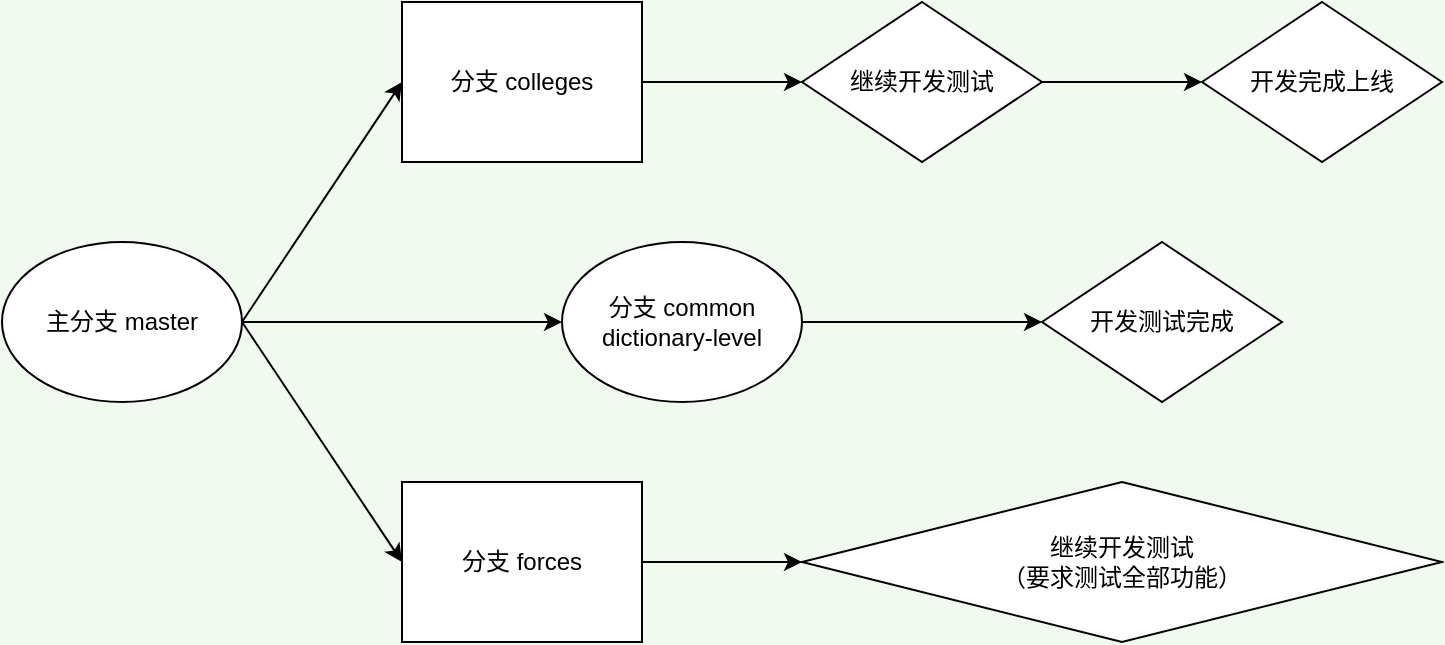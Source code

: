 <mxfile version="20.0.4" type="github">
  <diagram id="8CHKthuEcdSRa_-9Kitu" name="Page-1">
    <mxGraphModel dx="1422" dy="762" grid="1" gridSize="10" guides="1" tooltips="1" connect="1" arrows="1" fold="1" page="1" pageScale="1" pageWidth="1169" pageHeight="827" background="#F1FAEE" math="0" shadow="0">
      <root>
        <mxCell id="0" />
        <mxCell id="1" parent="0" />
        <mxCell id="5UeFiIaZfcydKPwHOv1l-1" value="主分支 master" style="ellipse;whiteSpace=wrap;html=1;" parent="1" vertex="1">
          <mxGeometry x="120" y="320" width="120" height="80" as="geometry" />
        </mxCell>
        <mxCell id="5UeFiIaZfcydKPwHOv1l-2" value="分支 colleges" style="rounded=0;whiteSpace=wrap;html=1;" parent="1" vertex="1">
          <mxGeometry x="320" y="200" width="120" height="80" as="geometry" />
        </mxCell>
        <mxCell id="5UeFiIaZfcydKPwHOv1l-3" value="分支&amp;nbsp;forces" style="rounded=0;whiteSpace=wrap;html=1;" parent="1" vertex="1">
          <mxGeometry x="320" y="440" width="120" height="80" as="geometry" />
        </mxCell>
        <mxCell id="5UeFiIaZfcydKPwHOv1l-4" value="" style="endArrow=classic;html=1;rounded=0;entryX=0;entryY=0.5;entryDx=0;entryDy=0;" parent="1" target="5UeFiIaZfcydKPwHOv1l-2" edge="1">
          <mxGeometry width="50" height="50" relative="1" as="geometry">
            <mxPoint x="240" y="360" as="sourcePoint" />
            <mxPoint x="610" y="370" as="targetPoint" />
          </mxGeometry>
        </mxCell>
        <mxCell id="5UeFiIaZfcydKPwHOv1l-5" value="" style="endArrow=classic;html=1;rounded=0;exitX=1;exitY=0.5;exitDx=0;exitDy=0;entryX=0;entryY=0.5;entryDx=0;entryDy=0;" parent="1" source="5UeFiIaZfcydKPwHOv1l-1" target="5UeFiIaZfcydKPwHOv1l-3" edge="1">
          <mxGeometry width="50" height="50" relative="1" as="geometry">
            <mxPoint x="560" y="420" as="sourcePoint" />
            <mxPoint x="610" y="370" as="targetPoint" />
          </mxGeometry>
        </mxCell>
        <mxCell id="5UeFiIaZfcydKPwHOv1l-7" value="继续开发测试" style="rhombus;whiteSpace=wrap;html=1;" parent="1" vertex="1">
          <mxGeometry x="520" y="200" width="120" height="80" as="geometry" />
        </mxCell>
        <mxCell id="5UeFiIaZfcydKPwHOv1l-8" value="" style="endArrow=classic;html=1;rounded=0;exitX=1;exitY=0.5;exitDx=0;exitDy=0;entryX=0;entryY=0.5;entryDx=0;entryDy=0;" parent="1" source="5UeFiIaZfcydKPwHOv1l-2" target="5UeFiIaZfcydKPwHOv1l-7" edge="1">
          <mxGeometry width="50" height="50" relative="1" as="geometry">
            <mxPoint x="560" y="420" as="sourcePoint" />
            <mxPoint x="610" y="370" as="targetPoint" />
          </mxGeometry>
        </mxCell>
        <mxCell id="5UeFiIaZfcydKPwHOv1l-9" value="继续开发测试&lt;br&gt;（要求测试全部功能）" style="rhombus;whiteSpace=wrap;html=1;" parent="1" vertex="1">
          <mxGeometry x="520" y="440" width="320" height="80" as="geometry" />
        </mxCell>
        <mxCell id="5UeFiIaZfcydKPwHOv1l-10" value="" style="endArrow=classic;html=1;rounded=0;exitX=1;exitY=0.5;exitDx=0;exitDy=0;" parent="1" source="5UeFiIaZfcydKPwHOv1l-3" target="5UeFiIaZfcydKPwHOv1l-9" edge="1">
          <mxGeometry width="50" height="50" relative="1" as="geometry">
            <mxPoint x="450" y="290" as="sourcePoint" />
            <mxPoint x="530" y="290" as="targetPoint" />
          </mxGeometry>
        </mxCell>
        <mxCell id="5UeFiIaZfcydKPwHOv1l-11" value="开发完成上线" style="rhombus;whiteSpace=wrap;html=1;" parent="1" vertex="1">
          <mxGeometry x="720" y="200" width="120" height="80" as="geometry" />
        </mxCell>
        <mxCell id="5UeFiIaZfcydKPwHOv1l-12" value="" style="endArrow=classic;html=1;rounded=0;entryX=0;entryY=0.5;entryDx=0;entryDy=0;exitX=1;exitY=0.5;exitDx=0;exitDy=0;" parent="1" source="5UeFiIaZfcydKPwHOv1l-7" target="5UeFiIaZfcydKPwHOv1l-11" edge="1">
          <mxGeometry width="50" height="50" relative="1" as="geometry">
            <mxPoint x="560" y="420" as="sourcePoint" />
            <mxPoint x="610" y="370" as="targetPoint" />
          </mxGeometry>
        </mxCell>
        <mxCell id="-Dnle62x9Xf2UopOrs5c-6" value="" style="edgeStyle=orthogonalEdgeStyle;rounded=0;orthogonalLoop=1;jettySize=auto;html=1;" edge="1" parent="1" source="-Dnle62x9Xf2UopOrs5c-1" target="-Dnle62x9Xf2UopOrs5c-5">
          <mxGeometry relative="1" as="geometry" />
        </mxCell>
        <mxCell id="-Dnle62x9Xf2UopOrs5c-1" value="分支 common&lt;br&gt;dictionary-level" style="ellipse;whiteSpace=wrap;html=1;" vertex="1" parent="1">
          <mxGeometry x="400" y="320" width="120" height="80" as="geometry" />
        </mxCell>
        <mxCell id="-Dnle62x9Xf2UopOrs5c-2" value="" style="endArrow=classic;html=1;rounded=0;entryX=0;entryY=0.5;entryDx=0;entryDy=0;" edge="1" parent="1" target="-Dnle62x9Xf2UopOrs5c-1">
          <mxGeometry width="50" height="50" relative="1" as="geometry">
            <mxPoint x="240" y="360" as="sourcePoint" />
            <mxPoint x="310" y="350" as="targetPoint" />
          </mxGeometry>
        </mxCell>
        <mxCell id="-Dnle62x9Xf2UopOrs5c-5" value="开发测试完成" style="rhombus;whiteSpace=wrap;html=1;" vertex="1" parent="1">
          <mxGeometry x="640" y="320" width="120" height="80" as="geometry" />
        </mxCell>
      </root>
    </mxGraphModel>
  </diagram>
</mxfile>
